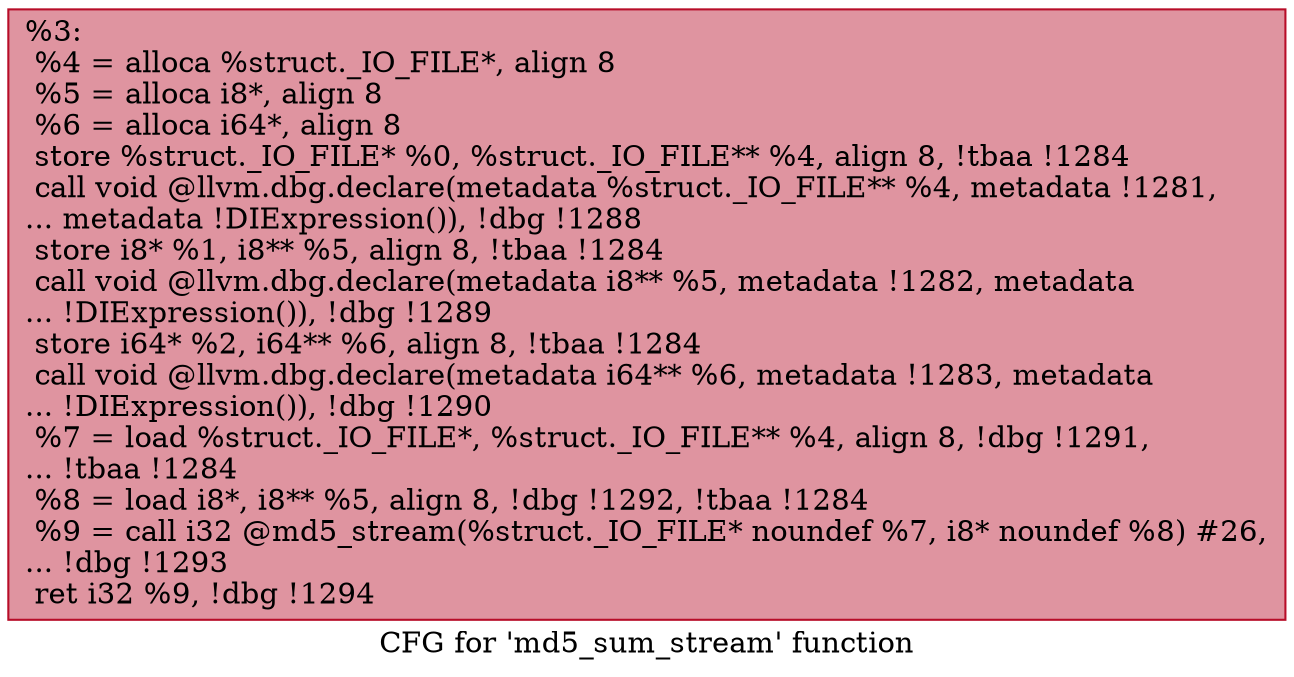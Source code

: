 digraph "CFG for 'md5_sum_stream' function" {
	label="CFG for 'md5_sum_stream' function";

	Node0x1e25940 [shape=record,color="#b70d28ff", style=filled, fillcolor="#b70d2870",label="{%3:\l  %4 = alloca %struct._IO_FILE*, align 8\l  %5 = alloca i8*, align 8\l  %6 = alloca i64*, align 8\l  store %struct._IO_FILE* %0, %struct._IO_FILE** %4, align 8, !tbaa !1284\l  call void @llvm.dbg.declare(metadata %struct._IO_FILE** %4, metadata !1281,\l... metadata !DIExpression()), !dbg !1288\l  store i8* %1, i8** %5, align 8, !tbaa !1284\l  call void @llvm.dbg.declare(metadata i8** %5, metadata !1282, metadata\l... !DIExpression()), !dbg !1289\l  store i64* %2, i64** %6, align 8, !tbaa !1284\l  call void @llvm.dbg.declare(metadata i64** %6, metadata !1283, metadata\l... !DIExpression()), !dbg !1290\l  %7 = load %struct._IO_FILE*, %struct._IO_FILE** %4, align 8, !dbg !1291,\l... !tbaa !1284\l  %8 = load i8*, i8** %5, align 8, !dbg !1292, !tbaa !1284\l  %9 = call i32 @md5_stream(%struct._IO_FILE* noundef %7, i8* noundef %8) #26,\l... !dbg !1293\l  ret i32 %9, !dbg !1294\l}"];
}
